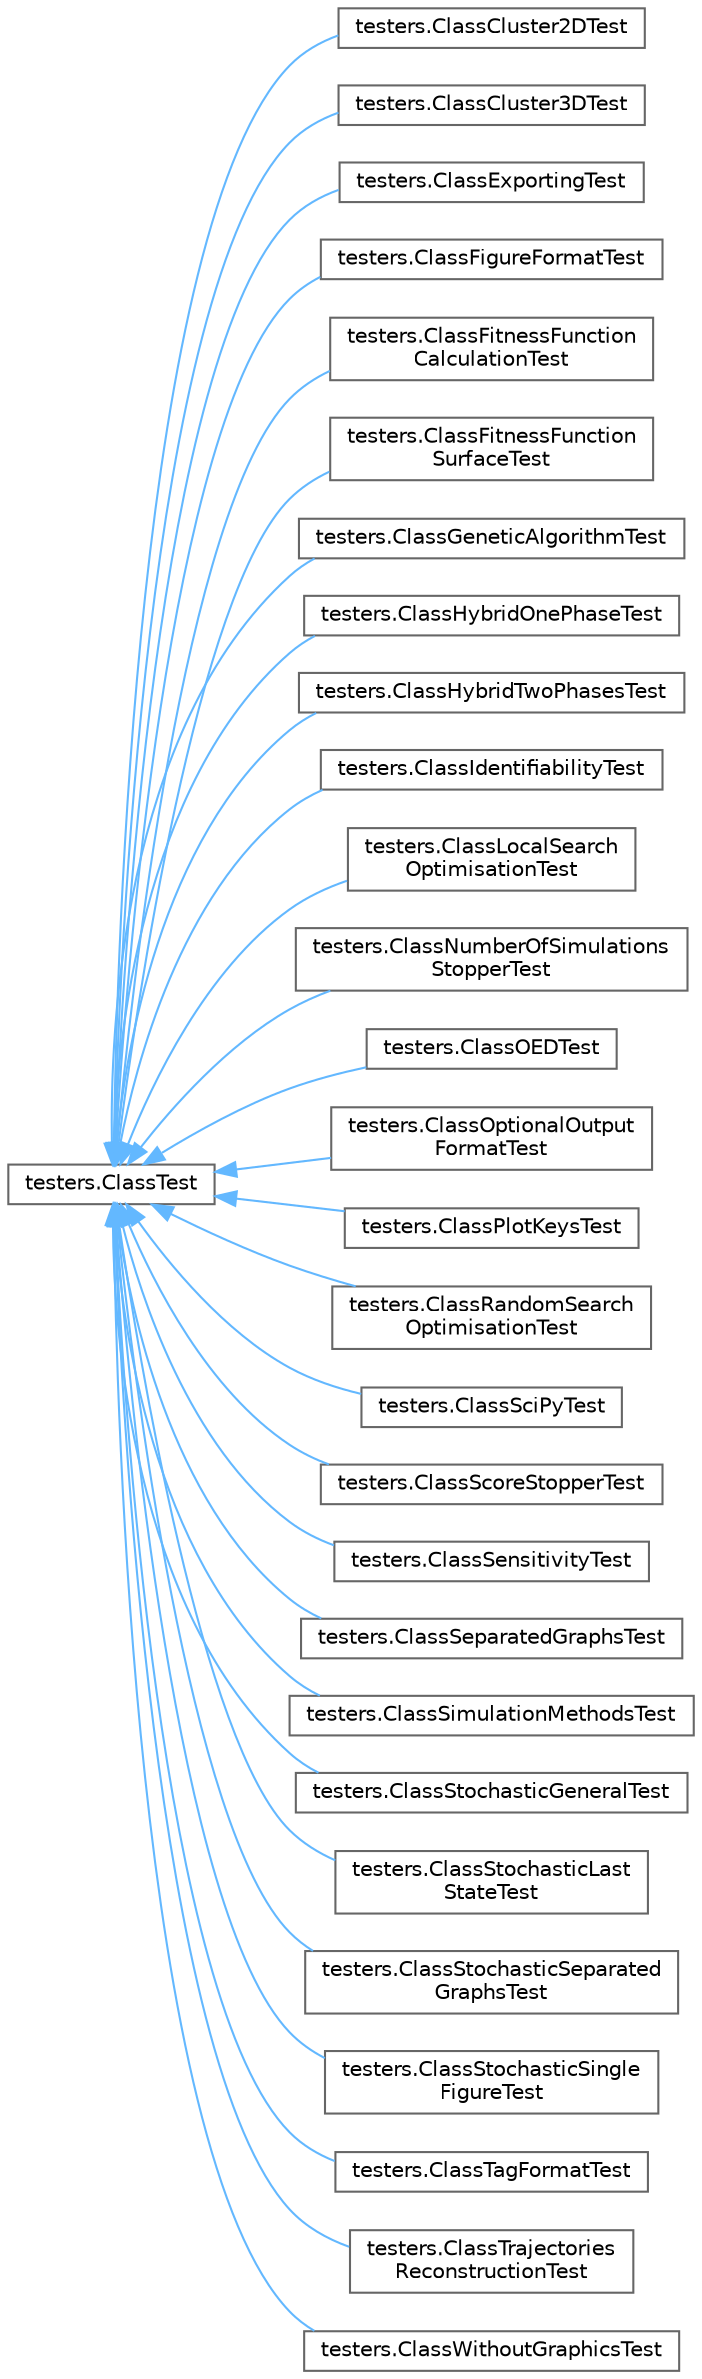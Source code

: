 digraph "Graphical Class Hierarchy"
{
 // LATEX_PDF_SIZE
  bgcolor="transparent";
  edge [fontname=Helvetica,fontsize=10,labelfontname=Helvetica,labelfontsize=10];
  node [fontname=Helvetica,fontsize=10,shape=box,height=0.2,width=0.4];
  rankdir="LR";
  Node0 [id="Node000000",label="testers.ClassTest",height=0.2,width=0.4,color="grey40", fillcolor="white", style="filled",URL="$classtesters_1_1_class_test.html",tooltip=" "];
  Node0 -> Node1 [id="edge21_Node000000_Node000001",dir="back",color="steelblue1",style="solid",tooltip=" "];
  Node1 [id="Node000001",label="testers.ClassCluster2DTest",height=0.2,width=0.4,color="grey40", fillcolor="white", style="filled",URL="$classtesters_1_1_class_cluster2_d_test.html",tooltip=" "];
  Node0 -> Node2 [id="edge22_Node000000_Node000002",dir="back",color="steelblue1",style="solid",tooltip=" "];
  Node2 [id="Node000002",label="testers.ClassCluster3DTest",height=0.2,width=0.4,color="grey40", fillcolor="white", style="filled",URL="$classtesters_1_1_class_cluster3_d_test.html",tooltip=" "];
  Node0 -> Node3 [id="edge23_Node000000_Node000003",dir="back",color="steelblue1",style="solid",tooltip=" "];
  Node3 [id="Node000003",label="testers.ClassExportingTest",height=0.2,width=0.4,color="grey40", fillcolor="white", style="filled",URL="$classtesters_1_1_class_exporting_test.html",tooltip=" "];
  Node0 -> Node4 [id="edge24_Node000000_Node000004",dir="back",color="steelblue1",style="solid",tooltip=" "];
  Node4 [id="Node000004",label="testers.ClassFigureFormatTest",height=0.2,width=0.4,color="grey40", fillcolor="white", style="filled",URL="$classtesters_1_1_class_figure_format_test.html",tooltip=" "];
  Node0 -> Node5 [id="edge25_Node000000_Node000005",dir="back",color="steelblue1",style="solid",tooltip=" "];
  Node5 [id="Node000005",label="testers.ClassFitnessFunction\lCalculationTest",height=0.2,width=0.4,color="grey40", fillcolor="white", style="filled",URL="$classtesters_1_1_class_fitness_function_calculation_test.html",tooltip=" "];
  Node0 -> Node6 [id="edge26_Node000000_Node000006",dir="back",color="steelblue1",style="solid",tooltip=" "];
  Node6 [id="Node000006",label="testers.ClassFitnessFunction\lSurfaceTest",height=0.2,width=0.4,color="grey40", fillcolor="white", style="filled",URL="$classtesters_1_1_class_fitness_function_surface_test.html",tooltip=" "];
  Node0 -> Node7 [id="edge27_Node000000_Node000007",dir="back",color="steelblue1",style="solid",tooltip=" "];
  Node7 [id="Node000007",label="testers.ClassGeneticAlgorithmTest",height=0.2,width=0.4,color="grey40", fillcolor="white", style="filled",URL="$classtesters_1_1_class_genetic_algorithm_test.html",tooltip=" "];
  Node0 -> Node8 [id="edge28_Node000000_Node000008",dir="back",color="steelblue1",style="solid",tooltip=" "];
  Node8 [id="Node000008",label="testers.ClassHybridOnePhaseTest",height=0.2,width=0.4,color="grey40", fillcolor="white", style="filled",URL="$classtesters_1_1_class_hybrid_one_phase_test.html",tooltip=" "];
  Node0 -> Node9 [id="edge29_Node000000_Node000009",dir="back",color="steelblue1",style="solid",tooltip=" "];
  Node9 [id="Node000009",label="testers.ClassHybridTwoPhasesTest",height=0.2,width=0.4,color="grey40", fillcolor="white", style="filled",URL="$classtesters_1_1_class_hybrid_two_phases_test.html",tooltip=" "];
  Node0 -> Node10 [id="edge30_Node000000_Node000010",dir="back",color="steelblue1",style="solid",tooltip=" "];
  Node10 [id="Node000010",label="testers.ClassIdentifiabilityTest",height=0.2,width=0.4,color="grey40", fillcolor="white", style="filled",URL="$classtesters_1_1_class_identifiability_test.html",tooltip=" "];
  Node0 -> Node11 [id="edge31_Node000000_Node000011",dir="back",color="steelblue1",style="solid",tooltip=" "];
  Node11 [id="Node000011",label="testers.ClassLocalSearch\lOptimisationTest",height=0.2,width=0.4,color="grey40", fillcolor="white", style="filled",URL="$classtesters_1_1_class_local_search_optimisation_test.html",tooltip=" "];
  Node0 -> Node12 [id="edge32_Node000000_Node000012",dir="back",color="steelblue1",style="solid",tooltip=" "];
  Node12 [id="Node000012",label="testers.ClassNumberOfSimulations\lStopperTest",height=0.2,width=0.4,color="grey40", fillcolor="white", style="filled",URL="$classtesters_1_1_class_number_of_simulations_stopper_test.html",tooltip=" "];
  Node0 -> Node13 [id="edge33_Node000000_Node000013",dir="back",color="steelblue1",style="solid",tooltip=" "];
  Node13 [id="Node000013",label="testers.ClassOEDTest",height=0.2,width=0.4,color="grey40", fillcolor="white", style="filled",URL="$classtesters_1_1_class_o_e_d_test.html",tooltip=" "];
  Node0 -> Node14 [id="edge34_Node000000_Node000014",dir="back",color="steelblue1",style="solid",tooltip=" "];
  Node14 [id="Node000014",label="testers.ClassOptionalOutput\lFormatTest",height=0.2,width=0.4,color="grey40", fillcolor="white", style="filled",URL="$classtesters_1_1_class_optional_output_format_test.html",tooltip=" "];
  Node0 -> Node15 [id="edge35_Node000000_Node000015",dir="back",color="steelblue1",style="solid",tooltip=" "];
  Node15 [id="Node000015",label="testers.ClassPlotKeysTest",height=0.2,width=0.4,color="grey40", fillcolor="white", style="filled",URL="$classtesters_1_1_class_plot_keys_test.html",tooltip=" "];
  Node0 -> Node16 [id="edge36_Node000000_Node000016",dir="back",color="steelblue1",style="solid",tooltip=" "];
  Node16 [id="Node000016",label="testers.ClassRandomSearch\lOptimisationTest",height=0.2,width=0.4,color="grey40", fillcolor="white", style="filled",URL="$classtesters_1_1_class_random_search_optimisation_test.html",tooltip=" "];
  Node0 -> Node17 [id="edge37_Node000000_Node000017",dir="back",color="steelblue1",style="solid",tooltip=" "];
  Node17 [id="Node000017",label="testers.ClassSciPyTest",height=0.2,width=0.4,color="grey40", fillcolor="white", style="filled",URL="$classtesters_1_1_class_sci_py_test.html",tooltip=" "];
  Node0 -> Node18 [id="edge38_Node000000_Node000018",dir="back",color="steelblue1",style="solid",tooltip=" "];
  Node18 [id="Node000018",label="testers.ClassScoreStopperTest",height=0.2,width=0.4,color="grey40", fillcolor="white", style="filled",URL="$classtesters_1_1_class_score_stopper_test.html",tooltip=" "];
  Node0 -> Node19 [id="edge39_Node000000_Node000019",dir="back",color="steelblue1",style="solid",tooltip=" "];
  Node19 [id="Node000019",label="testers.ClassSensitivityTest",height=0.2,width=0.4,color="grey40", fillcolor="white", style="filled",URL="$classtesters_1_1_class_sensitivity_test.html",tooltip=" "];
  Node0 -> Node20 [id="edge40_Node000000_Node000020",dir="back",color="steelblue1",style="solid",tooltip=" "];
  Node20 [id="Node000020",label="testers.ClassSeparatedGraphsTest",height=0.2,width=0.4,color="grey40", fillcolor="white", style="filled",URL="$classtesters_1_1_class_separated_graphs_test.html",tooltip=" "];
  Node0 -> Node21 [id="edge41_Node000000_Node000021",dir="back",color="steelblue1",style="solid",tooltip=" "];
  Node21 [id="Node000021",label="testers.ClassSimulationMethodsTest",height=0.2,width=0.4,color="grey40", fillcolor="white", style="filled",URL="$classtesters_1_1_class_simulation_methods_test.html",tooltip=" "];
  Node0 -> Node22 [id="edge42_Node000000_Node000022",dir="back",color="steelblue1",style="solid",tooltip=" "];
  Node22 [id="Node000022",label="testers.ClassStochasticGeneralTest",height=0.2,width=0.4,color="grey40", fillcolor="white", style="filled",URL="$classtesters_1_1_class_stochastic_general_test.html",tooltip=" "];
  Node0 -> Node23 [id="edge43_Node000000_Node000023",dir="back",color="steelblue1",style="solid",tooltip=" "];
  Node23 [id="Node000023",label="testers.ClassStochasticLast\lStateTest",height=0.2,width=0.4,color="grey40", fillcolor="white", style="filled",URL="$classtesters_1_1_class_stochastic_last_state_test.html",tooltip=" "];
  Node0 -> Node24 [id="edge44_Node000000_Node000024",dir="back",color="steelblue1",style="solid",tooltip=" "];
  Node24 [id="Node000024",label="testers.ClassStochasticSeparated\lGraphsTest",height=0.2,width=0.4,color="grey40", fillcolor="white", style="filled",URL="$classtesters_1_1_class_stochastic_separated_graphs_test.html",tooltip=" "];
  Node0 -> Node25 [id="edge45_Node000000_Node000025",dir="back",color="steelblue1",style="solid",tooltip=" "];
  Node25 [id="Node000025",label="testers.ClassStochasticSingle\lFigureTest",height=0.2,width=0.4,color="grey40", fillcolor="white", style="filled",URL="$classtesters_1_1_class_stochastic_single_figure_test.html",tooltip=" "];
  Node0 -> Node26 [id="edge46_Node000000_Node000026",dir="back",color="steelblue1",style="solid",tooltip=" "];
  Node26 [id="Node000026",label="testers.ClassTagFormatTest",height=0.2,width=0.4,color="grey40", fillcolor="white", style="filled",URL="$classtesters_1_1_class_tag_format_test.html",tooltip=" "];
  Node0 -> Node27 [id="edge47_Node000000_Node000027",dir="back",color="steelblue1",style="solid",tooltip=" "];
  Node27 [id="Node000027",label="testers.ClassTrajectories\lReconstructionTest",height=0.2,width=0.4,color="grey40", fillcolor="white", style="filled",URL="$classtesters_1_1_class_trajectories_reconstruction_test.html",tooltip=" "];
  Node0 -> Node28 [id="edge48_Node000000_Node000028",dir="back",color="steelblue1",style="solid",tooltip=" "];
  Node28 [id="Node000028",label="testers.ClassWithoutGraphicsTest",height=0.2,width=0.4,color="grey40", fillcolor="white", style="filled",URL="$classtesters_1_1_class_without_graphics_test.html",tooltip=" "];
}
